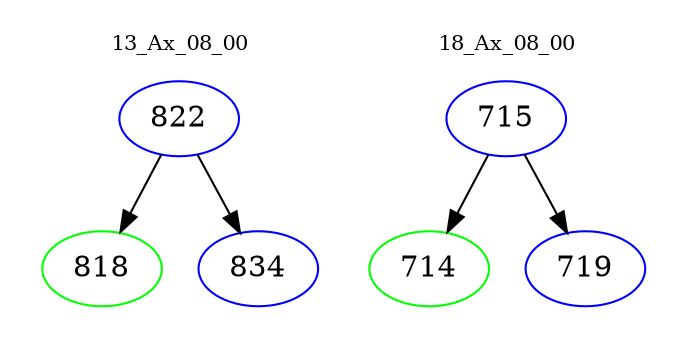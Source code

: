digraph{
subgraph cluster_0 {
color = white
label = "13_Ax_08_00";
fontsize=10;
T0_822 [label="822", color="blue"]
T0_822 -> T0_818 [color="black"]
T0_818 [label="818", color="green"]
T0_822 -> T0_834 [color="black"]
T0_834 [label="834", color="blue"]
}
subgraph cluster_1 {
color = white
label = "18_Ax_08_00";
fontsize=10;
T1_715 [label="715", color="blue"]
T1_715 -> T1_714 [color="black"]
T1_714 [label="714", color="green"]
T1_715 -> T1_719 [color="black"]
T1_719 [label="719", color="blue"]
}
}
